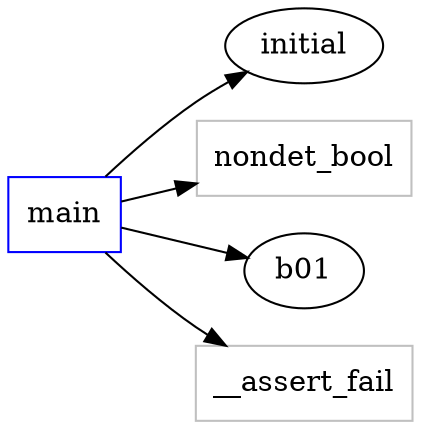 digraph functioncalls {
rankdir=LR;

main [shape="box", color=blue];
main -> initial;
nondet_bool [shape="box", color=grey];
main -> nondet_bool;
main -> b01;
__assert_fail [shape="box", color=grey];
main -> __assert_fail;
}
